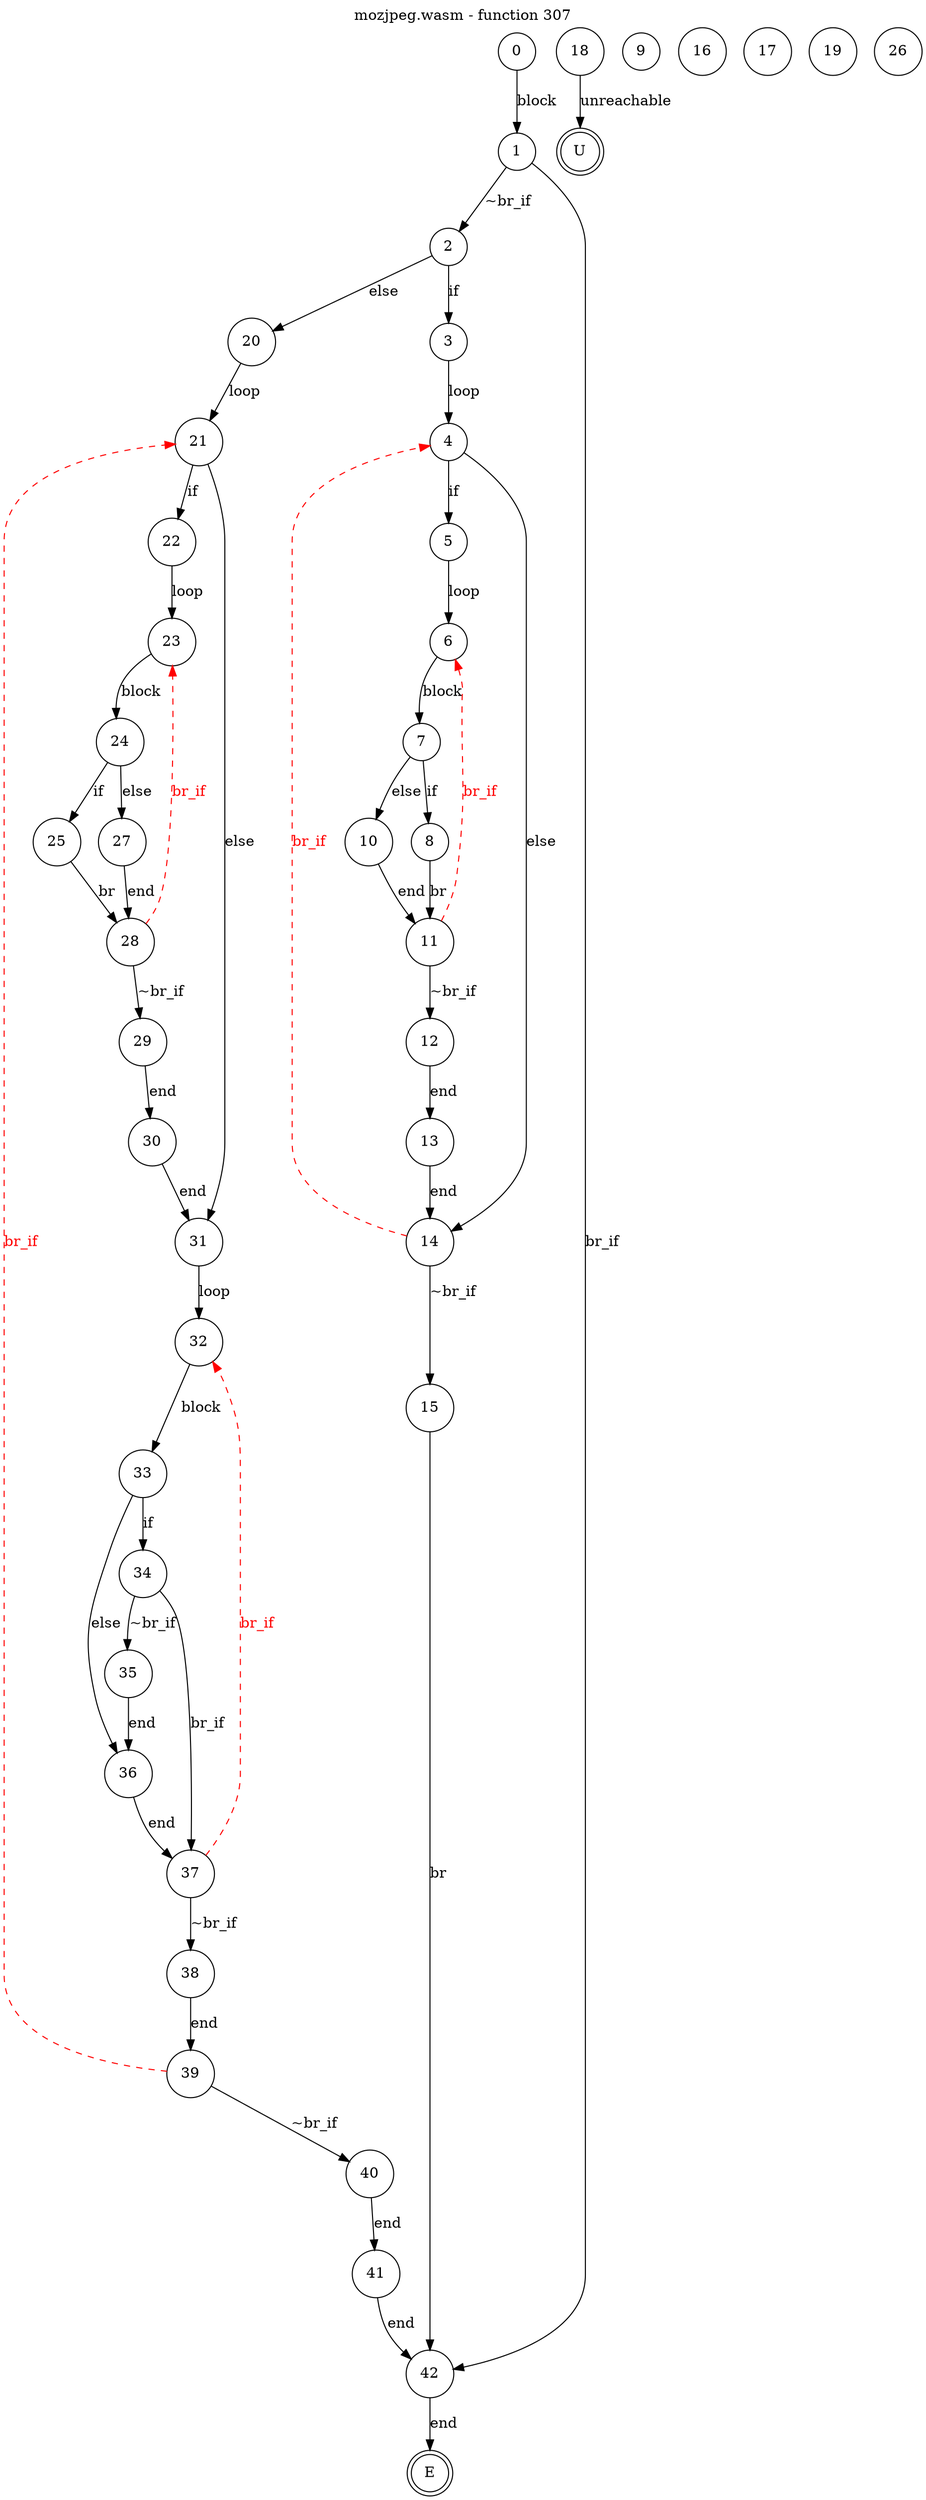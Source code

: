 digraph finite_state_machine {
    label = "mozjpeg.wasm - function 307"
    labelloc =  t
    labelfontsize = 16
    labelfontcolor = black
    labelfontname = "Helvetica"
    node [shape = doublecircle]; E U ;
node [shape=circle, fontcolor=black, style="", label="0"]0
node [shape=circle, fontcolor=black, style="", label="1"]1
node [shape=circle, fontcolor=black, style="", label="2"]2
node [shape=circle, fontcolor=black, style="", label="3"]3
node [shape=circle, fontcolor=black, style="", label="4"]4
node [shape=circle, fontcolor=black, style="", label="5"]5
node [shape=circle, fontcolor=black, style="", label="6"]6
node [shape=circle, fontcolor=black, style="", label="7"]7
node [shape=circle, fontcolor=black, style="", label="8"]8
node [shape=circle, fontcolor=black, style="", label="9"]9
node [shape=circle, fontcolor=black, style="", label="10"]10
node [shape=circle, fontcolor=black, style="", label="11"]11
node [shape=circle, fontcolor=black, style="", label="12"]12
node [shape=circle, fontcolor=black, style="", label="13"]13
node [shape=circle, fontcolor=black, style="", label="14"]14
node [shape=circle, fontcolor=black, style="", label="15"]15
node [shape=circle, fontcolor=black, style="", label="16"]16
node [shape=circle, fontcolor=black, style="", label="17"]17
node [shape=circle, fontcolor=black, style="", label="18"]18
node [shape=circle, fontcolor=black, style="", label="19"]19
node [shape=circle, fontcolor=black, style="", label="20"]20
node [shape=circle, fontcolor=black, style="", label="21"]21
node [shape=circle, fontcolor=black, style="", label="22"]22
node [shape=circle, fontcolor=black, style="", label="23"]23
node [shape=circle, fontcolor=black, style="", label="24"]24
node [shape=circle, fontcolor=black, style="", label="25"]25
node [shape=circle, fontcolor=black, style="", label="26"]26
node [shape=circle, fontcolor=black, style="", label="27"]27
node [shape=circle, fontcolor=black, style="", label="28"]28
node [shape=circle, fontcolor=black, style="", label="29"]29
node [shape=circle, fontcolor=black, style="", label="30"]30
node [shape=circle, fontcolor=black, style="", label="31"]31
node [shape=circle, fontcolor=black, style="", label="32"]32
node [shape=circle, fontcolor=black, style="", label="33"]33
node [shape=circle, fontcolor=black, style="", label="34"]34
node [shape=circle, fontcolor=black, style="", label="35"]35
node [shape=circle, fontcolor=black, style="", label="36"]36
node [shape=circle, fontcolor=black, style="", label="37"]37
node [shape=circle, fontcolor=black, style="", label="38"]38
node [shape=circle, fontcolor=black, style="", label="39"]39
node [shape=circle, fontcolor=black, style="", label="40"]40
node [shape=circle, fontcolor=black, style="", label="41"]41
node [shape=circle, fontcolor=black, style="", label="42"]42
node [shape=circle, fontcolor=black, style="", label="E"]E
node [shape=circle, fontcolor=black, style="", label="U"]U
    0 -> 1[label="block"];
    1 -> 2[label="~br_if"];
    1 -> 42[label="br_if"];
    2 -> 3[label="if"];
    2 -> 20[label="else"];
    3 -> 4[label="loop"];
    4 -> 5[label="if"];
    4 -> 14[label="else"];
    5 -> 6[label="loop"];
    6 -> 7[label="block"];
    7 -> 8[label="if"];
    7 -> 10[label="else"];
    8 -> 11[label="br"];
    10 -> 11[label="end"];
    11 -> 12[label="~br_if"];
    11 -> 6[style="dashed" color="red" fontcolor="red" label="br_if"];
    12 -> 13[label="end"];
    13 -> 14[label="end"];
    14 -> 15[label="~br_if"];
    14 -> 4[style="dashed" color="red" fontcolor="red" label="br_if"];
    15 -> 42[label="br"];
    18 -> U[label="unreachable"];
    20 -> 21[label="loop"];
    21 -> 22[label="if"];
    21 -> 31[label="else"];
    22 -> 23[label="loop"];
    23 -> 24[label="block"];
    24 -> 25[label="if"];
    24 -> 27[label="else"];
    25 -> 28[label="br"];
    27 -> 28[label="end"];
    28 -> 29[label="~br_if"];
    28 -> 23[style="dashed" color="red" fontcolor="red" label="br_if"];
    29 -> 30[label="end"];
    30 -> 31[label="end"];
    31 -> 32[label="loop"];
    32 -> 33[label="block"];
    33 -> 34[label="if"];
    33 -> 36[label="else"];
    34 -> 35[label="~br_if"];
    34 -> 37[label="br_if"];
    35 -> 36[label="end"];
    36 -> 37[label="end"];
    37 -> 38[label="~br_if"];
    37 -> 32[style="dashed" color="red" fontcolor="red" label="br_if"];
    38 -> 39[label="end"];
    39 -> 40[label="~br_if"];
    39 -> 21[style="dashed" color="red" fontcolor="red" label="br_if"];
    40 -> 41[label="end"];
    41 -> 42[label="end"];
    42 -> E[label="end"];
}
